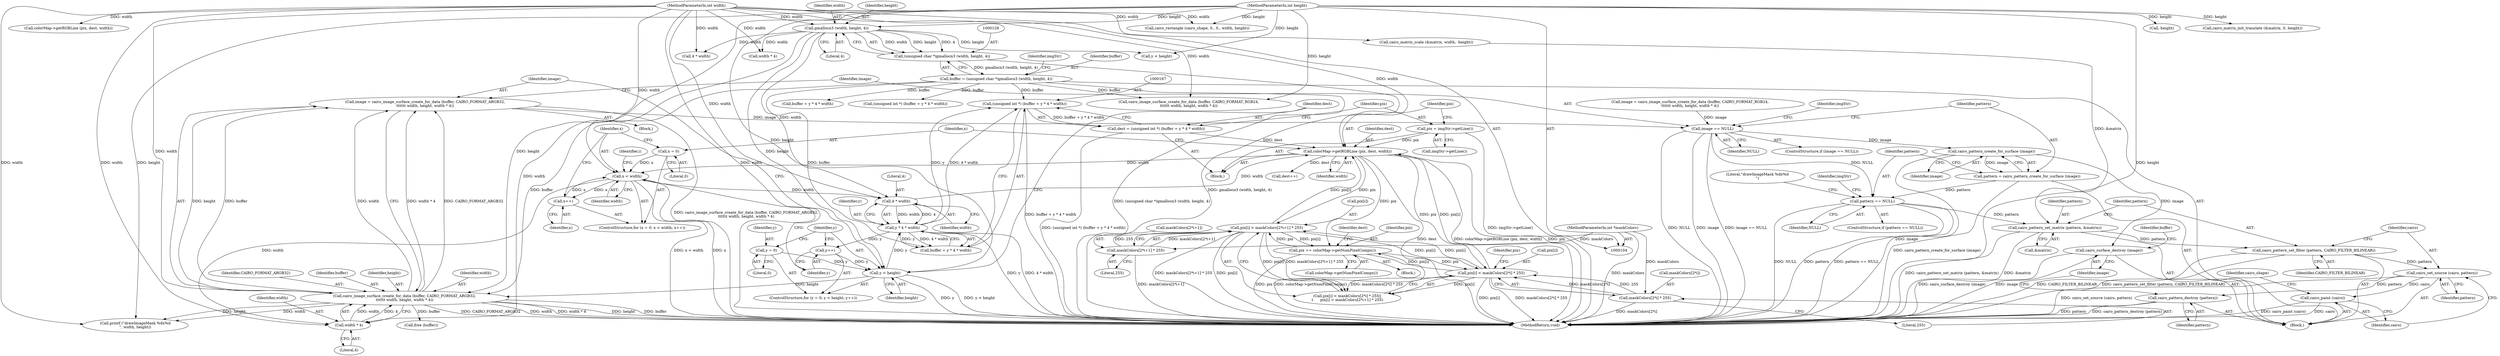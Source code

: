 digraph "0_poppler_7b2d314a61fd0e12f47c62996cb49ec0d1ba747a_1@API" {
"1000242" [label="(Call,image = cairo_image_surface_create_for_data (buffer, CAIRO_FORMAT_ARGB32,\n\t\t\t\t\t\t width, height, width * 4))"];
"1000244" [label="(Call,cairo_image_surface_create_for_data (buffer, CAIRO_FORMAT_ARGB32,\n\t\t\t\t\t\t width, height, width * 4))"];
"1000125" [label="(Call,buffer = (unsigned char *)gmallocn3 (width, height, 4))"];
"1000127" [label="(Call,(unsigned char *)gmallocn3 (width, height, 4))"];
"1000129" [label="(Call,gmallocn3 (width, height, 4))"];
"1000108" [label="(MethodParameterIn,int width)"];
"1000109" [label="(MethodParameterIn,int height)"];
"1000249" [label="(Call,width * 4)"];
"1000186" [label="(Call,x < width)"];
"1000189" [label="(Call,x++)"];
"1000183" [label="(Call,x = 0)"];
"1000178" [label="(Call,colorMap->getRGBLine (pix, dest, width))"];
"1000215" [label="(Call,pix[i] > maskColors[2*i+1] * 255)"];
"1000237" [label="(Call,pix += colorMap->getNumPixelComps())"];
"1000204" [label="(Call,pix[i] < maskColors[2*i] * 255)"];
"1000208" [label="(Call,maskColors[2*i] * 255)"];
"1000111" [label="(MethodParameterIn,int *maskColors)"];
"1000219" [label="(Call,maskColors[2*i+1] * 255)"];
"1000175" [label="(Call,pix = imgStr->getLine())"];
"1000164" [label="(Call,dest = (unsigned int *) (buffer + y * 4 * width))"];
"1000166" [label="(Call,(unsigned int *) (buffer + y * 4 * width))"];
"1000170" [label="(Call,y * 4 * width)"];
"1000158" [label="(Call,y < height)"];
"1000155" [label="(Call,y = 0)"];
"1000161" [label="(Call,y++)"];
"1000172" [label="(Call,4 * width)"];
"1000293" [label="(Call,image == NULL)"];
"1000302" [label="(Call,cairo_pattern_create_for_surface (image))"];
"1000300" [label="(Call,pattern = cairo_pattern_create_for_surface (image))"];
"1000305" [label="(Call,pattern == NULL)"];
"1000328" [label="(Call,cairo_pattern_set_matrix (pattern, &matrix))"];
"1000332" [label="(Call,cairo_pattern_set_filter (pattern, CAIRO_FILTER_BILINEAR))"];
"1000335" [label="(Call,cairo_set_source (cairo, pattern))"];
"1000338" [label="(Call,cairo_paint (cairo))"];
"1000351" [label="(Call,cairo_pattern_destroy (pattern))"];
"1000353" [label="(Call,cairo_surface_destroy (image))"];
"1000166" [label="(Call,(unsigned int *) (buffer + y * 4 * width))"];
"1000293" [label="(Call,image == NULL)"];
"1000219" [label="(Call,maskColors[2*i+1] * 255)"];
"1000272" [label="(Call,4 * width)"];
"1000203" [label="(Call,pix[i] < maskColors[2*i] * 255||\n\t      pix[i] > maskColors[2*i+1] * 255)"];
"1000248" [label="(Identifier,height)"];
"1000162" [label="(Identifier,y)"];
"1000242" [label="(Call,image = cairo_image_surface_create_for_data (buffer, CAIRO_FORMAT_ARGB32,\n\t\t\t\t\t\t width, height, width * 4))"];
"1000130" [label="(Identifier,width)"];
"1000343" [label="(Call,cairo_rectangle (cairo_shape, 0., 0., width, height))"];
"1000168" [label="(Call,buffer + y * 4 * width)"];
"1000246" [label="(Identifier,CAIRO_FORMAT_ARGB32)"];
"1000214" [label="(Literal,255)"];
"1000127" [label="(Call,(unsigned char *)gmallocn3 (width, height, 4))"];
"1000304" [label="(ControlStructure,if (pattern == NULL))"];
"1000217" [label="(Identifier,pix)"];
"1000113" [label="(Block,)"];
"1000126" [label="(Identifier,buffer)"];
"1000356" [label="(Identifier,buffer)"];
"1000189" [label="(Call,x++)"];
"1000194" [label="(Identifier,i)"];
"1000313" [label="(Call,printf (\"drawImageMask %dx%d\n\", width, height))"];
"1000170" [label="(Call,y * 4 * width)"];
"1000351" [label="(Call,cairo_pattern_destroy (pattern))"];
"1000326" [label="(Call,-height)"];
"1000238" [label="(Identifier,pix)"];
"1000209" [label="(Call,maskColors[2*i])"];
"1000165" [label="(Identifier,dest)"];
"1000132" [label="(Literal,4)"];
"1000178" [label="(Call,colorMap->getRGBLine (pix, dest, width))"];
"1000180" [label="(Identifier,dest)"];
"1000164" [label="(Call,dest = (unsigned int *) (buffer + y * 4 * width))"];
"1000353" [label="(Call,cairo_surface_destroy (image))"];
"1000134" [label="(Identifier,imgStr)"];
"1000307" [label="(Identifier,NULL)"];
"1000191" [label="(Block,)"];
"1000284" [label="(Call,cairo_image_surface_create_for_data (buffer, CAIRO_FORMAT_RGB24,\n\t\t\t\t\t\t width, height, width * 4))"];
"1000268" [label="(Call,buffer + y * 4 * width)"];
"1000187" [label="(Identifier,x)"];
"1000177" [label="(Call,imgStr->getLine())"];
"1000322" [label="(Call,cairo_matrix_scale (&matrix, width, -height))"];
"1000294" [label="(Identifier,image)"];
"1000251" [label="(Literal,4)"];
"1000161" [label="(Call,y++)"];
"1000208" [label="(Call,maskColors[2*i] * 255)"];
"1000244" [label="(Call,cairo_image_surface_create_for_data (buffer, CAIRO_FORMAT_ARGB32,\n\t\t\t\t\t\t width, height, width * 4))"];
"1000249" [label="(Call,width * 4)"];
"1000111" [label="(MethodParameterIn,int *maskColors)"];
"1000220" [label="(Call,maskColors[2*i+1])"];
"1000330" [label="(Call,&matrix)"];
"1000237" [label="(Call,pix += colorMap->getNumPixelComps())"];
"1000155" [label="(Call,y = 0)"];
"1000240" [label="(Call,dest++)"];
"1000171" [label="(Identifier,y)"];
"1000172" [label="(Call,4 * width)"];
"1000158" [label="(Call,y < height)"];
"1000241" [label="(Identifier,dest)"];
"1000332" [label="(Call,cairo_pattern_set_filter (pattern, CAIRO_FILTER_BILINEAR))"];
"1000282" [label="(Call,image = cairo_image_surface_create_for_data (buffer, CAIRO_FORMAT_RGB24,\n\t\t\t\t\t\t width, height, width * 4))"];
"1000182" [label="(ControlStructure,for (x = 0; x < width; x++))"];
"1000183" [label="(Call,x = 0)"];
"1000184" [label="(Identifier,x)"];
"1000336" [label="(Identifier,cairo)"];
"1000205" [label="(Call,pix[i])"];
"1000245" [label="(Identifier,buffer)"];
"1000131" [label="(Identifier,height)"];
"1000292" [label="(ControlStructure,if (image == NULL))"];
"1000295" [label="(Identifier,NULL)"];
"1000352" [label="(Identifier,pattern)"];
"1000157" [label="(Literal,0)"];
"1000186" [label="(Call,x < width)"];
"1000302" [label="(Call,cairo_pattern_create_for_surface (image))"];
"1000156" [label="(Identifier,y)"];
"1000300" [label="(Call,pattern = cairo_pattern_create_for_surface (image))"];
"1000359" [label="(MethodReturn,void)"];
"1000154" [label="(ControlStructure,for (y = 0; y < height; y++))"];
"1000239" [label="(Call,colorMap->getNumPixelComps())"];
"1000354" [label="(Identifier,image)"];
"1000278" [label="(Call,colorMap->getRGBLine (pix, dest, width))"];
"1000335" [label="(Call,cairo_set_source (cairo, pattern))"];
"1000181" [label="(Identifier,width)"];
"1000329" [label="(Identifier,pattern)"];
"1000266" [label="(Call,(unsigned int *) (buffer + y * 4 * width))"];
"1000190" [label="(Identifier,x)"];
"1000258" [label="(Call,y < height)"];
"1000305" [label="(Call,pattern == NULL)"];
"1000301" [label="(Identifier,pattern)"];
"1000153" [label="(Block,)"];
"1000108" [label="(MethodParameterIn,int width)"];
"1000179" [label="(Identifier,pix)"];
"1000227" [label="(Literal,255)"];
"1000160" [label="(Identifier,height)"];
"1000243" [label="(Identifier,image)"];
"1000341" [label="(Identifier,cairo_shape)"];
"1000176" [label="(Identifier,pix)"];
"1000204" [label="(Call,pix[i] < maskColors[2*i] * 255)"];
"1000338" [label="(Call,cairo_paint (cairo))"];
"1000174" [label="(Identifier,width)"];
"1000215" [label="(Call,pix[i] > maskColors[2*i+1] * 255)"];
"1000109" [label="(MethodParameterIn,int height)"];
"1000317" [label="(Call,cairo_matrix_init_translate (&matrix, 0, height))"];
"1000355" [label="(Call,free (buffer))"];
"1000185" [label="(Literal,0)"];
"1000129" [label="(Call,gmallocn3 (width, height, 4))"];
"1000188" [label="(Identifier,width)"];
"1000306" [label="(Identifier,pattern)"];
"1000175" [label="(Call,pix = imgStr->getLine())"];
"1000125" [label="(Call,buffer = (unsigned char *)gmallocn3 (width, height, 4))"];
"1000163" [label="(Block,)"];
"1000173" [label="(Literal,4)"];
"1000289" [label="(Call,width * 4)"];
"1000216" [label="(Call,pix[i])"];
"1000303" [label="(Identifier,image)"];
"1000310" [label="(Identifier,imgStr)"];
"1000334" [label="(Identifier,CAIRO_FILTER_BILINEAR)"];
"1000159" [label="(Identifier,y)"];
"1000314" [label="(Literal,\"drawImageMask %dx%d\n\")"];
"1000333" [label="(Identifier,pattern)"];
"1000250" [label="(Identifier,width)"];
"1000298" [label="(Identifier,imgStr)"];
"1000247" [label="(Identifier,width)"];
"1000339" [label="(Identifier,cairo)"];
"1000328" [label="(Call,cairo_pattern_set_matrix (pattern, &matrix))"];
"1000337" [label="(Identifier,pattern)"];
"1000242" -> "1000153"  [label="AST: "];
"1000242" -> "1000244"  [label="CFG: "];
"1000243" -> "1000242"  [label="AST: "];
"1000244" -> "1000242"  [label="AST: "];
"1000294" -> "1000242"  [label="CFG: "];
"1000242" -> "1000359"  [label="DDG: cairo_image_surface_create_for_data (buffer, CAIRO_FORMAT_ARGB32,\n\t\t\t\t\t\t width, height, width * 4)"];
"1000244" -> "1000242"  [label="DDG: height"];
"1000244" -> "1000242"  [label="DDG: width"];
"1000244" -> "1000242"  [label="DDG: width * 4"];
"1000244" -> "1000242"  [label="DDG: buffer"];
"1000244" -> "1000242"  [label="DDG: CAIRO_FORMAT_ARGB32"];
"1000242" -> "1000293"  [label="DDG: image"];
"1000244" -> "1000249"  [label="CFG: "];
"1000245" -> "1000244"  [label="AST: "];
"1000246" -> "1000244"  [label="AST: "];
"1000247" -> "1000244"  [label="AST: "];
"1000248" -> "1000244"  [label="AST: "];
"1000249" -> "1000244"  [label="AST: "];
"1000244" -> "1000359"  [label="DDG: height"];
"1000244" -> "1000359"  [label="DDG: buffer"];
"1000244" -> "1000359"  [label="DDG: CAIRO_FORMAT_ARGB32"];
"1000244" -> "1000359"  [label="DDG: width"];
"1000244" -> "1000359"  [label="DDG: width * 4"];
"1000125" -> "1000244"  [label="DDG: buffer"];
"1000249" -> "1000244"  [label="DDG: width"];
"1000249" -> "1000244"  [label="DDG: 4"];
"1000108" -> "1000244"  [label="DDG: width"];
"1000158" -> "1000244"  [label="DDG: height"];
"1000109" -> "1000244"  [label="DDG: height"];
"1000244" -> "1000313"  [label="DDG: width"];
"1000244" -> "1000313"  [label="DDG: height"];
"1000244" -> "1000355"  [label="DDG: buffer"];
"1000125" -> "1000113"  [label="AST: "];
"1000125" -> "1000127"  [label="CFG: "];
"1000126" -> "1000125"  [label="AST: "];
"1000127" -> "1000125"  [label="AST: "];
"1000134" -> "1000125"  [label="CFG: "];
"1000125" -> "1000359"  [label="DDG: (unsigned char *)gmallocn3 (width, height, 4)"];
"1000127" -> "1000125"  [label="DDG: gmallocn3 (width, height, 4)"];
"1000125" -> "1000166"  [label="DDG: buffer"];
"1000125" -> "1000168"  [label="DDG: buffer"];
"1000125" -> "1000266"  [label="DDG: buffer"];
"1000125" -> "1000268"  [label="DDG: buffer"];
"1000125" -> "1000284"  [label="DDG: buffer"];
"1000127" -> "1000129"  [label="CFG: "];
"1000128" -> "1000127"  [label="AST: "];
"1000129" -> "1000127"  [label="AST: "];
"1000127" -> "1000359"  [label="DDG: gmallocn3 (width, height, 4)"];
"1000129" -> "1000127"  [label="DDG: width"];
"1000129" -> "1000127"  [label="DDG: height"];
"1000129" -> "1000127"  [label="DDG: 4"];
"1000129" -> "1000132"  [label="CFG: "];
"1000130" -> "1000129"  [label="AST: "];
"1000131" -> "1000129"  [label="AST: "];
"1000132" -> "1000129"  [label="AST: "];
"1000108" -> "1000129"  [label="DDG: width"];
"1000109" -> "1000129"  [label="DDG: height"];
"1000129" -> "1000158"  [label="DDG: height"];
"1000129" -> "1000172"  [label="DDG: width"];
"1000129" -> "1000249"  [label="DDG: width"];
"1000129" -> "1000258"  [label="DDG: height"];
"1000129" -> "1000272"  [label="DDG: width"];
"1000129" -> "1000289"  [label="DDG: width"];
"1000108" -> "1000104"  [label="AST: "];
"1000108" -> "1000359"  [label="DDG: width"];
"1000108" -> "1000172"  [label="DDG: width"];
"1000108" -> "1000178"  [label="DDG: width"];
"1000108" -> "1000186"  [label="DDG: width"];
"1000108" -> "1000249"  [label="DDG: width"];
"1000108" -> "1000272"  [label="DDG: width"];
"1000108" -> "1000278"  [label="DDG: width"];
"1000108" -> "1000284"  [label="DDG: width"];
"1000108" -> "1000289"  [label="DDG: width"];
"1000108" -> "1000313"  [label="DDG: width"];
"1000108" -> "1000322"  [label="DDG: width"];
"1000108" -> "1000343"  [label="DDG: width"];
"1000109" -> "1000104"  [label="AST: "];
"1000109" -> "1000359"  [label="DDG: height"];
"1000109" -> "1000158"  [label="DDG: height"];
"1000109" -> "1000258"  [label="DDG: height"];
"1000109" -> "1000284"  [label="DDG: height"];
"1000109" -> "1000313"  [label="DDG: height"];
"1000109" -> "1000317"  [label="DDG: height"];
"1000109" -> "1000326"  [label="DDG: height"];
"1000109" -> "1000343"  [label="DDG: height"];
"1000249" -> "1000251"  [label="CFG: "];
"1000250" -> "1000249"  [label="AST: "];
"1000251" -> "1000249"  [label="AST: "];
"1000186" -> "1000249"  [label="DDG: width"];
"1000186" -> "1000182"  [label="AST: "];
"1000186" -> "1000188"  [label="CFG: "];
"1000187" -> "1000186"  [label="AST: "];
"1000188" -> "1000186"  [label="AST: "];
"1000194" -> "1000186"  [label="CFG: "];
"1000162" -> "1000186"  [label="CFG: "];
"1000186" -> "1000359"  [label="DDG: x < width"];
"1000186" -> "1000359"  [label="DDG: x"];
"1000186" -> "1000172"  [label="DDG: width"];
"1000189" -> "1000186"  [label="DDG: x"];
"1000183" -> "1000186"  [label="DDG: x"];
"1000178" -> "1000186"  [label="DDG: width"];
"1000186" -> "1000189"  [label="DDG: x"];
"1000189" -> "1000182"  [label="AST: "];
"1000189" -> "1000190"  [label="CFG: "];
"1000190" -> "1000189"  [label="AST: "];
"1000187" -> "1000189"  [label="CFG: "];
"1000183" -> "1000182"  [label="AST: "];
"1000183" -> "1000185"  [label="CFG: "];
"1000184" -> "1000183"  [label="AST: "];
"1000185" -> "1000183"  [label="AST: "];
"1000187" -> "1000183"  [label="CFG: "];
"1000178" -> "1000163"  [label="AST: "];
"1000178" -> "1000181"  [label="CFG: "];
"1000179" -> "1000178"  [label="AST: "];
"1000180" -> "1000178"  [label="AST: "];
"1000181" -> "1000178"  [label="AST: "];
"1000184" -> "1000178"  [label="CFG: "];
"1000178" -> "1000359"  [label="DDG: colorMap->getRGBLine (pix, dest, width)"];
"1000178" -> "1000359"  [label="DDG: pix"];
"1000178" -> "1000359"  [label="DDG: dest"];
"1000215" -> "1000178"  [label="DDG: pix[i]"];
"1000175" -> "1000178"  [label="DDG: pix"];
"1000204" -> "1000178"  [label="DDG: pix[i]"];
"1000164" -> "1000178"  [label="DDG: dest"];
"1000172" -> "1000178"  [label="DDG: width"];
"1000178" -> "1000204"  [label="DDG: pix"];
"1000178" -> "1000215"  [label="DDG: pix"];
"1000178" -> "1000237"  [label="DDG: pix"];
"1000178" -> "1000240"  [label="DDG: dest"];
"1000215" -> "1000203"  [label="AST: "];
"1000215" -> "1000219"  [label="CFG: "];
"1000216" -> "1000215"  [label="AST: "];
"1000219" -> "1000215"  [label="AST: "];
"1000203" -> "1000215"  [label="CFG: "];
"1000215" -> "1000359"  [label="DDG: pix[i]"];
"1000215" -> "1000359"  [label="DDG: maskColors[2*i+1] * 255"];
"1000215" -> "1000204"  [label="DDG: pix[i]"];
"1000215" -> "1000203"  [label="DDG: pix[i]"];
"1000215" -> "1000203"  [label="DDG: maskColors[2*i+1] * 255"];
"1000237" -> "1000215"  [label="DDG: pix"];
"1000204" -> "1000215"  [label="DDG: pix[i]"];
"1000219" -> "1000215"  [label="DDG: maskColors[2*i+1]"];
"1000219" -> "1000215"  [label="DDG: 255"];
"1000215" -> "1000237"  [label="DDG: pix[i]"];
"1000237" -> "1000191"  [label="AST: "];
"1000237" -> "1000239"  [label="CFG: "];
"1000238" -> "1000237"  [label="AST: "];
"1000239" -> "1000237"  [label="AST: "];
"1000241" -> "1000237"  [label="CFG: "];
"1000237" -> "1000359"  [label="DDG: colorMap->getNumPixelComps()"];
"1000237" -> "1000359"  [label="DDG: pix"];
"1000237" -> "1000204"  [label="DDG: pix"];
"1000204" -> "1000237"  [label="DDG: pix[i]"];
"1000204" -> "1000203"  [label="AST: "];
"1000204" -> "1000208"  [label="CFG: "];
"1000205" -> "1000204"  [label="AST: "];
"1000208" -> "1000204"  [label="AST: "];
"1000217" -> "1000204"  [label="CFG: "];
"1000203" -> "1000204"  [label="CFG: "];
"1000204" -> "1000359"  [label="DDG: maskColors[2*i] * 255"];
"1000204" -> "1000359"  [label="DDG: pix[i]"];
"1000204" -> "1000203"  [label="DDG: pix[i]"];
"1000204" -> "1000203"  [label="DDG: maskColors[2*i] * 255"];
"1000208" -> "1000204"  [label="DDG: maskColors[2*i]"];
"1000208" -> "1000204"  [label="DDG: 255"];
"1000208" -> "1000214"  [label="CFG: "];
"1000209" -> "1000208"  [label="AST: "];
"1000214" -> "1000208"  [label="AST: "];
"1000208" -> "1000359"  [label="DDG: maskColors[2*i]"];
"1000111" -> "1000208"  [label="DDG: maskColors"];
"1000111" -> "1000104"  [label="AST: "];
"1000111" -> "1000359"  [label="DDG: maskColors"];
"1000111" -> "1000219"  [label="DDG: maskColors"];
"1000219" -> "1000227"  [label="CFG: "];
"1000220" -> "1000219"  [label="AST: "];
"1000227" -> "1000219"  [label="AST: "];
"1000219" -> "1000359"  [label="DDG: maskColors[2*i+1]"];
"1000175" -> "1000163"  [label="AST: "];
"1000175" -> "1000177"  [label="CFG: "];
"1000176" -> "1000175"  [label="AST: "];
"1000177" -> "1000175"  [label="AST: "];
"1000179" -> "1000175"  [label="CFG: "];
"1000175" -> "1000359"  [label="DDG: imgStr->getLine()"];
"1000164" -> "1000163"  [label="AST: "];
"1000164" -> "1000166"  [label="CFG: "];
"1000165" -> "1000164"  [label="AST: "];
"1000166" -> "1000164"  [label="AST: "];
"1000176" -> "1000164"  [label="CFG: "];
"1000164" -> "1000359"  [label="DDG: (unsigned int *) (buffer + y * 4 * width)"];
"1000166" -> "1000164"  [label="DDG: buffer + y * 4 * width"];
"1000166" -> "1000168"  [label="CFG: "];
"1000167" -> "1000166"  [label="AST: "];
"1000168" -> "1000166"  [label="AST: "];
"1000166" -> "1000359"  [label="DDG: buffer + y * 4 * width"];
"1000170" -> "1000166"  [label="DDG: y"];
"1000170" -> "1000166"  [label="DDG: 4 * width"];
"1000170" -> "1000168"  [label="AST: "];
"1000170" -> "1000172"  [label="CFG: "];
"1000171" -> "1000170"  [label="AST: "];
"1000172" -> "1000170"  [label="AST: "];
"1000168" -> "1000170"  [label="CFG: "];
"1000170" -> "1000359"  [label="DDG: 4 * width"];
"1000170" -> "1000359"  [label="DDG: y"];
"1000170" -> "1000161"  [label="DDG: y"];
"1000170" -> "1000168"  [label="DDG: y"];
"1000170" -> "1000168"  [label="DDG: 4 * width"];
"1000158" -> "1000170"  [label="DDG: y"];
"1000172" -> "1000170"  [label="DDG: 4"];
"1000172" -> "1000170"  [label="DDG: width"];
"1000158" -> "1000154"  [label="AST: "];
"1000158" -> "1000160"  [label="CFG: "];
"1000159" -> "1000158"  [label="AST: "];
"1000160" -> "1000158"  [label="AST: "];
"1000165" -> "1000158"  [label="CFG: "];
"1000243" -> "1000158"  [label="CFG: "];
"1000158" -> "1000359"  [label="DDG: y"];
"1000158" -> "1000359"  [label="DDG: y < height"];
"1000155" -> "1000158"  [label="DDG: y"];
"1000161" -> "1000158"  [label="DDG: y"];
"1000155" -> "1000154"  [label="AST: "];
"1000155" -> "1000157"  [label="CFG: "];
"1000156" -> "1000155"  [label="AST: "];
"1000157" -> "1000155"  [label="AST: "];
"1000159" -> "1000155"  [label="CFG: "];
"1000161" -> "1000154"  [label="AST: "];
"1000161" -> "1000162"  [label="CFG: "];
"1000162" -> "1000161"  [label="AST: "];
"1000159" -> "1000161"  [label="CFG: "];
"1000172" -> "1000174"  [label="CFG: "];
"1000173" -> "1000172"  [label="AST: "];
"1000174" -> "1000172"  [label="AST: "];
"1000293" -> "1000292"  [label="AST: "];
"1000293" -> "1000295"  [label="CFG: "];
"1000294" -> "1000293"  [label="AST: "];
"1000295" -> "1000293"  [label="AST: "];
"1000298" -> "1000293"  [label="CFG: "];
"1000301" -> "1000293"  [label="CFG: "];
"1000293" -> "1000359"  [label="DDG: image"];
"1000293" -> "1000359"  [label="DDG: image == NULL"];
"1000293" -> "1000359"  [label="DDG: NULL"];
"1000282" -> "1000293"  [label="DDG: image"];
"1000293" -> "1000302"  [label="DDG: image"];
"1000293" -> "1000305"  [label="DDG: NULL"];
"1000302" -> "1000300"  [label="AST: "];
"1000302" -> "1000303"  [label="CFG: "];
"1000303" -> "1000302"  [label="AST: "];
"1000300" -> "1000302"  [label="CFG: "];
"1000302" -> "1000359"  [label="DDG: image"];
"1000302" -> "1000300"  [label="DDG: image"];
"1000302" -> "1000353"  [label="DDG: image"];
"1000300" -> "1000113"  [label="AST: "];
"1000301" -> "1000300"  [label="AST: "];
"1000306" -> "1000300"  [label="CFG: "];
"1000300" -> "1000359"  [label="DDG: cairo_pattern_create_for_surface (image)"];
"1000300" -> "1000305"  [label="DDG: pattern"];
"1000305" -> "1000304"  [label="AST: "];
"1000305" -> "1000307"  [label="CFG: "];
"1000306" -> "1000305"  [label="AST: "];
"1000307" -> "1000305"  [label="AST: "];
"1000310" -> "1000305"  [label="CFG: "];
"1000314" -> "1000305"  [label="CFG: "];
"1000305" -> "1000359"  [label="DDG: pattern == NULL"];
"1000305" -> "1000359"  [label="DDG: NULL"];
"1000305" -> "1000359"  [label="DDG: pattern"];
"1000305" -> "1000328"  [label="DDG: pattern"];
"1000328" -> "1000113"  [label="AST: "];
"1000328" -> "1000330"  [label="CFG: "];
"1000329" -> "1000328"  [label="AST: "];
"1000330" -> "1000328"  [label="AST: "];
"1000333" -> "1000328"  [label="CFG: "];
"1000328" -> "1000359"  [label="DDG: cairo_pattern_set_matrix (pattern, &matrix)"];
"1000328" -> "1000359"  [label="DDG: &matrix"];
"1000322" -> "1000328"  [label="DDG: &matrix"];
"1000328" -> "1000332"  [label="DDG: pattern"];
"1000332" -> "1000113"  [label="AST: "];
"1000332" -> "1000334"  [label="CFG: "];
"1000333" -> "1000332"  [label="AST: "];
"1000334" -> "1000332"  [label="AST: "];
"1000336" -> "1000332"  [label="CFG: "];
"1000332" -> "1000359"  [label="DDG: CAIRO_FILTER_BILINEAR"];
"1000332" -> "1000359"  [label="DDG: cairo_pattern_set_filter (pattern, CAIRO_FILTER_BILINEAR)"];
"1000332" -> "1000335"  [label="DDG: pattern"];
"1000335" -> "1000113"  [label="AST: "];
"1000335" -> "1000337"  [label="CFG: "];
"1000336" -> "1000335"  [label="AST: "];
"1000337" -> "1000335"  [label="AST: "];
"1000339" -> "1000335"  [label="CFG: "];
"1000335" -> "1000359"  [label="DDG: cairo_set_source (cairo, pattern)"];
"1000335" -> "1000338"  [label="DDG: cairo"];
"1000335" -> "1000351"  [label="DDG: pattern"];
"1000338" -> "1000113"  [label="AST: "];
"1000338" -> "1000339"  [label="CFG: "];
"1000339" -> "1000338"  [label="AST: "];
"1000341" -> "1000338"  [label="CFG: "];
"1000338" -> "1000359"  [label="DDG: cairo"];
"1000338" -> "1000359"  [label="DDG: cairo_paint (cairo)"];
"1000351" -> "1000113"  [label="AST: "];
"1000351" -> "1000352"  [label="CFG: "];
"1000352" -> "1000351"  [label="AST: "];
"1000354" -> "1000351"  [label="CFG: "];
"1000351" -> "1000359"  [label="DDG: cairo_pattern_destroy (pattern)"];
"1000351" -> "1000359"  [label="DDG: pattern"];
"1000353" -> "1000113"  [label="AST: "];
"1000353" -> "1000354"  [label="CFG: "];
"1000354" -> "1000353"  [label="AST: "];
"1000356" -> "1000353"  [label="CFG: "];
"1000353" -> "1000359"  [label="DDG: cairo_surface_destroy (image)"];
"1000353" -> "1000359"  [label="DDG: image"];
}

